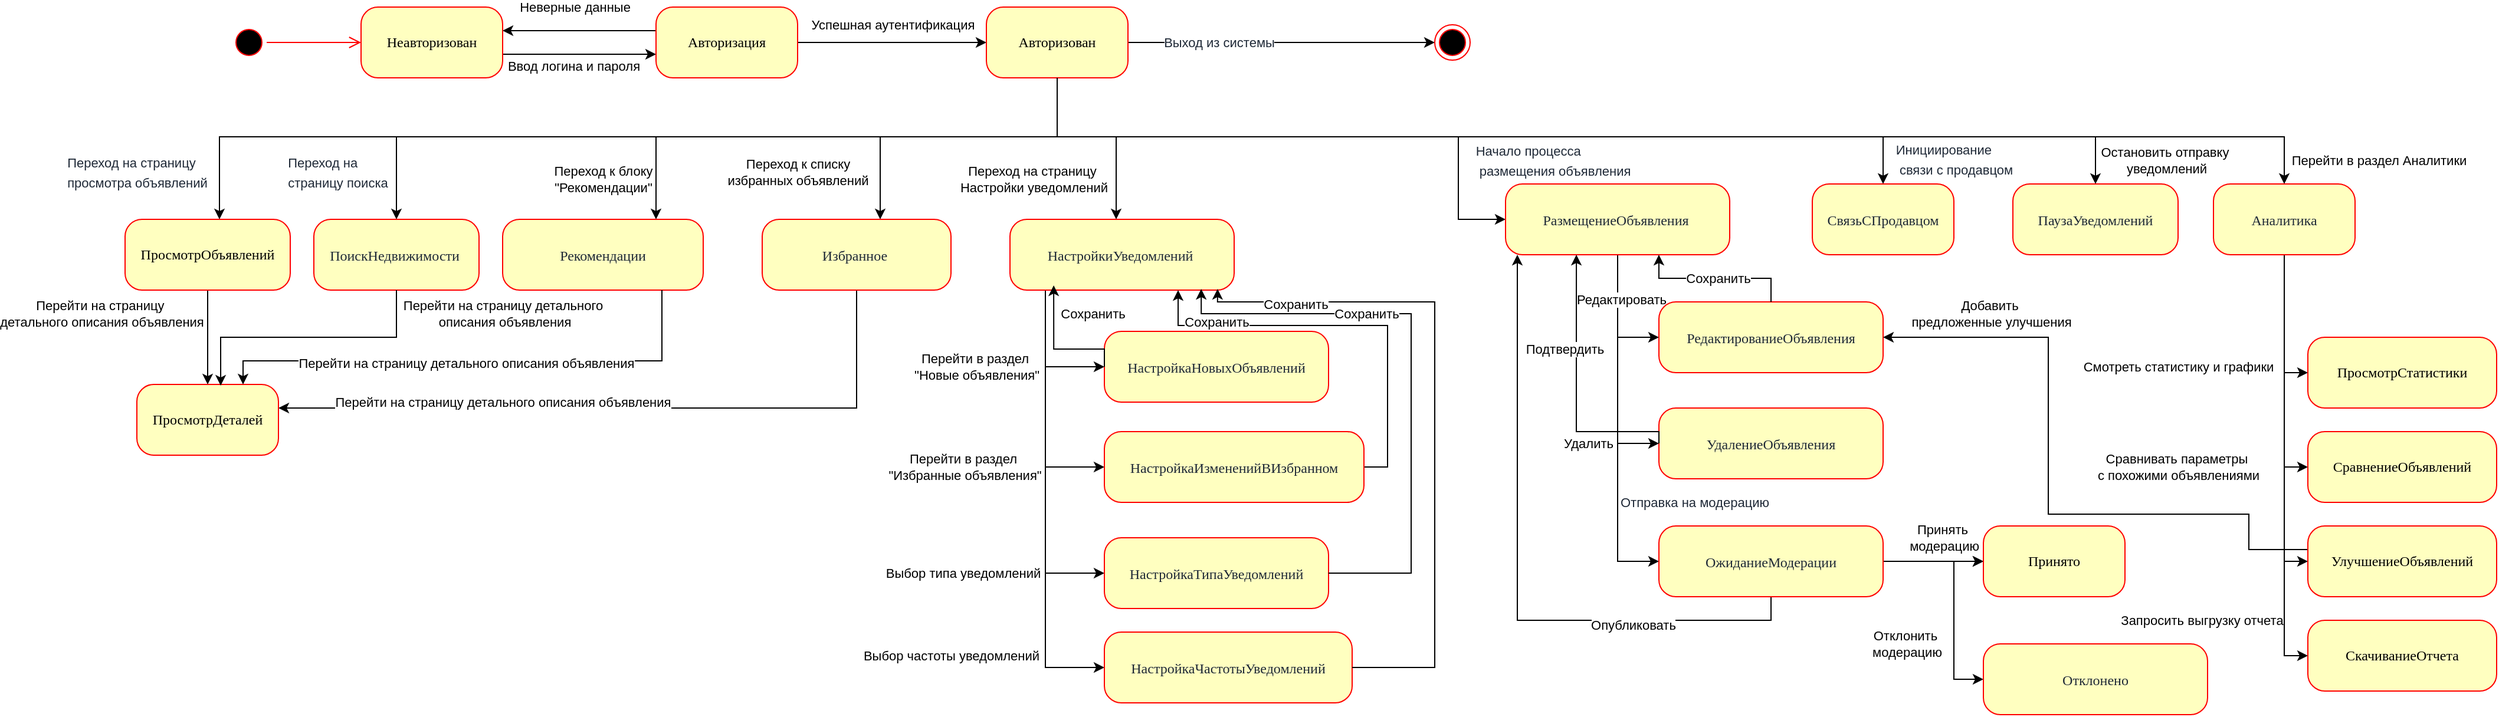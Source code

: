 <mxfile version="26.0.4">
  <diagram name="Page-1" id="58cdce13-f638-feb5-8d6f-7d28b1aa9fa0">
    <mxGraphModel dx="2774" dy="746" grid="1" gridSize="10" guides="1" tooltips="1" connect="1" arrows="1" fold="1" page="1" pageScale="1" pageWidth="1100" pageHeight="850" background="none" math="0" shadow="0">
      <root>
        <mxCell id="0" />
        <mxCell id="1" parent="0" />
        <mxCell id="382b91b5511bd0f7-1" value="" style="ellipse;html=1;shape=startState;fillColor=#000000;strokeColor=#ff0000;rounded=1;shadow=0;comic=0;labelBackgroundColor=none;fontFamily=Verdana;fontSize=12;fontColor=#000000;align=center;direction=south;" parent="1" vertex="1">
          <mxGeometry x="130" y="135" width="30" height="30" as="geometry" />
        </mxCell>
        <mxCell id="bhM9FhKEBRI8hsWFsNNW-2" value="" style="edgeStyle=orthogonalEdgeStyle;rounded=0;orthogonalLoop=1;jettySize=auto;html=1;" edge="1" parent="1" source="382b91b5511bd0f7-6" target="bhM9FhKEBRI8hsWFsNNW-1">
          <mxGeometry relative="1" as="geometry">
            <Array as="points">
              <mxPoint x="420" y="160" />
              <mxPoint x="420" y="160" />
            </Array>
          </mxGeometry>
        </mxCell>
        <mxCell id="bhM9FhKEBRI8hsWFsNNW-7" value="Ввод логина и пароля" style="edgeLabel;html=1;align=center;verticalAlign=middle;resizable=0;points=[];" vertex="1" connectable="0" parent="bhM9FhKEBRI8hsWFsNNW-2">
          <mxGeometry x="0.169" y="-3" relative="1" as="geometry">
            <mxPoint x="-16" y="7" as="offset" />
          </mxGeometry>
        </mxCell>
        <mxCell id="382b91b5511bd0f7-6" value="Неавторизован" style="rounded=1;whiteSpace=wrap;html=1;arcSize=24;fillColor=#ffffc0;strokeColor=#ff0000;shadow=0;comic=0;labelBackgroundColor=none;fontFamily=Verdana;fontSize=12;fontColor=#000000;align=center;" parent="1" vertex="1">
          <mxGeometry x="240" y="120" width="120" height="60" as="geometry" />
        </mxCell>
        <mxCell id="2a3bc250acf0617d-9" style="edgeStyle=orthogonalEdgeStyle;html=1;labelBackgroundColor=none;endArrow=open;endSize=8;strokeColor=#ff0000;fontFamily=Verdana;fontSize=12;align=left;" parent="1" source="382b91b5511bd0f7-1" target="382b91b5511bd0f7-6" edge="1">
          <mxGeometry relative="1" as="geometry">
            <Array as="points">
              <mxPoint x="220" y="150" />
              <mxPoint x="220" y="150" />
            </Array>
          </mxGeometry>
        </mxCell>
        <mxCell id="bhM9FhKEBRI8hsWFsNNW-4" value="" style="edgeStyle=orthogonalEdgeStyle;rounded=0;orthogonalLoop=1;jettySize=auto;html=1;" edge="1" parent="1" source="bhM9FhKEBRI8hsWFsNNW-1" target="bhM9FhKEBRI8hsWFsNNW-3">
          <mxGeometry relative="1" as="geometry" />
        </mxCell>
        <mxCell id="bhM9FhKEBRI8hsWFsNNW-8" value="Успешная аутентификация&amp;nbsp;" style="edgeLabel;html=1;align=center;verticalAlign=middle;resizable=0;points=[];" vertex="1" connectable="0" parent="bhM9FhKEBRI8hsWFsNNW-4">
          <mxGeometry x="-0.14" relative="1" as="geometry">
            <mxPoint x="13" y="-15" as="offset" />
          </mxGeometry>
        </mxCell>
        <mxCell id="bhM9FhKEBRI8hsWFsNNW-5" style="edgeStyle=orthogonalEdgeStyle;rounded=0;orthogonalLoop=1;jettySize=auto;html=1;" edge="1" parent="1" source="bhM9FhKEBRI8hsWFsNNW-1" target="382b91b5511bd0f7-6">
          <mxGeometry relative="1" as="geometry">
            <Array as="points">
              <mxPoint x="380" y="140" />
              <mxPoint x="380" y="140" />
            </Array>
          </mxGeometry>
        </mxCell>
        <mxCell id="bhM9FhKEBRI8hsWFsNNW-6" value="Неверные данные" style="edgeLabel;html=1;align=center;verticalAlign=middle;resizable=0;points=[];" vertex="1" connectable="0" parent="bhM9FhKEBRI8hsWFsNNW-5">
          <mxGeometry x="-0.1" y="-1" relative="1" as="geometry">
            <mxPoint x="-11" y="-19" as="offset" />
          </mxGeometry>
        </mxCell>
        <mxCell id="bhM9FhKEBRI8hsWFsNNW-1" value="Авторизация" style="rounded=1;whiteSpace=wrap;html=1;arcSize=24;fillColor=#ffffc0;strokeColor=#ff0000;shadow=0;comic=0;labelBackgroundColor=none;fontFamily=Verdana;fontSize=12;fontColor=#000000;align=center;" vertex="1" parent="1">
          <mxGeometry x="490" y="120" width="120" height="60" as="geometry" />
        </mxCell>
        <mxCell id="bhM9FhKEBRI8hsWFsNNW-10" value="" style="edgeStyle=orthogonalEdgeStyle;rounded=0;orthogonalLoop=1;jettySize=auto;html=1;" edge="1" parent="1" source="bhM9FhKEBRI8hsWFsNNW-3" target="bhM9FhKEBRI8hsWFsNNW-9">
          <mxGeometry relative="1" as="geometry">
            <Array as="points">
              <mxPoint x="830" y="230" />
              <mxPoint x="120" y="230" />
            </Array>
          </mxGeometry>
        </mxCell>
        <mxCell id="bhM9FhKEBRI8hsWFsNNW-20" value="&lt;pre style=&quot;box-sizing: border-box; border: none; margin-top: var(--spacing-sm); color: rgb(31, 41, 55); background: var(--code-background-fill); font-family: var(--font-mono); font-size: var(--text-sm); text-align: left; word-break: normal; overflow-wrap: normal; line-height: 1.5; tab-size: 2; hyphens: none; overflow: auto; position: relative; box-shadow: none; padding: var(--spacing-lg) var(--spacing-xl); text-shadow: none; border-radius: var(--radius-sm); margin-bottom: 0px !important;&quot;&gt;&lt;code style=&quot;box-sizing: border-box; border-width: 0px; border-style: solid; color: var(--body-text-color); background: none; font-family: var(--font-mono); font-size: var(--text-sm); word-spacing: normal; word-break: normal; overflow-wrap: normal; line-height: 1.5; tab-size: 2; hyphens: none; margin-bottom: 0px !important;&quot; class=&quot;language-mermaid&quot;&gt;Переход на страницу &lt;/code&gt;&lt;/pre&gt;&lt;pre style=&quot;box-sizing: border-box; border: none; margin-top: var(--spacing-sm); color: rgb(31, 41, 55); background: var(--code-background-fill); font-family: var(--font-mono); font-size: var(--text-sm); text-align: left; word-break: normal; overflow-wrap: normal; line-height: 1.5; tab-size: 2; hyphens: none; overflow: auto; position: relative; box-shadow: none; padding: var(--spacing-lg) var(--spacing-xl); text-shadow: none; border-radius: var(--radius-sm); margin-bottom: 0px !important;&quot;&gt;&lt;code style=&quot;box-sizing: border-box; border-width: 0px; border-style: solid; color: var(--body-text-color); background: none; font-family: var(--font-mono); font-size: var(--text-sm); word-spacing: normal; word-break: normal; overflow-wrap: normal; line-height: 1.5; tab-size: 2; hyphens: none; margin-bottom: 0px !important;&quot; class=&quot;language-mermaid&quot;&gt;просмотра объявлений&lt;/code&gt;&lt;/pre&gt;" style="edgeLabel;html=1;align=center;verticalAlign=middle;resizable=0;points=[];" vertex="1" connectable="0" parent="bhM9FhKEBRI8hsWFsNNW-10">
          <mxGeometry x="0.757" relative="1" as="geometry">
            <mxPoint x="-101" y="30" as="offset" />
          </mxGeometry>
        </mxCell>
        <mxCell id="bhM9FhKEBRI8hsWFsNNW-13" value="" style="edgeStyle=orthogonalEdgeStyle;rounded=0;orthogonalLoop=1;jettySize=auto;html=1;entryX=0.5;entryY=0;entryDx=0;entryDy=0;" edge="1" parent="1" target="bhM9FhKEBRI8hsWFsNNW-12">
          <mxGeometry relative="1" as="geometry">
            <mxPoint x="840" y="180" as="sourcePoint" />
            <mxPoint x="310" y="300" as="targetPoint" />
            <Array as="points">
              <mxPoint x="830" y="180" />
              <mxPoint x="830" y="230" />
              <mxPoint x="270" y="230" />
            </Array>
          </mxGeometry>
        </mxCell>
        <mxCell id="bhM9FhKEBRI8hsWFsNNW-71" value="&lt;pre style=&quot;box-sizing: border-box; border: none; margin-top: var(--spacing-sm); color: rgb(31, 41, 55); background: var(--code-background-fill); font-family: var(--font-mono); font-size: var(--text-sm); text-align: left; word-break: normal; overflow-wrap: normal; line-height: 1.5; tab-size: 2; hyphens: none; overflow: auto; position: relative; box-shadow: none; padding: var(--spacing-lg) var(--spacing-xl); text-shadow: none; border-radius: var(--radius-sm); margin-bottom: 0px !important;&quot;&gt;&lt;code style=&quot;box-sizing: border-box; border-width: 0px; border-style: solid; color: var(--body-text-color); background: none; font-family: var(--font-mono); font-size: var(--text-sm); word-spacing: normal; word-break: normal; overflow-wrap: normal; line-height: 1.5; tab-size: 2; hyphens: none; margin-bottom: 0px !important;&quot; class=&quot;language-mermaid&quot;&gt;Переход на &lt;/code&gt;&lt;/pre&gt;&lt;pre style=&quot;box-sizing: border-box; border: none; margin-top: var(--spacing-sm); color: rgb(31, 41, 55); background: var(--code-background-fill); font-family: var(--font-mono); font-size: var(--text-sm); text-align: left; word-break: normal; overflow-wrap: normal; line-height: 1.5; tab-size: 2; hyphens: none; overflow: auto; position: relative; box-shadow: none; padding: var(--spacing-lg) var(--spacing-xl); text-shadow: none; border-radius: var(--radius-sm); margin-bottom: 0px !important;&quot;&gt;&lt;code style=&quot;box-sizing: border-box; border-width: 0px; border-style: solid; color: var(--body-text-color); background: none; font-family: var(--font-mono); font-size: var(--text-sm); word-spacing: normal; word-break: normal; overflow-wrap: normal; line-height: 1.5; tab-size: 2; hyphens: none; margin-bottom: 0px !important;&quot; class=&quot;language-mermaid&quot;&gt;страницу поиска&lt;/code&gt;&lt;/pre&gt;" style="edgeLabel;html=1;align=center;verticalAlign=middle;resizable=0;points=[];" vertex="1" connectable="0" parent="bhM9FhKEBRI8hsWFsNNW-13">
          <mxGeometry x="0.893" y="5" relative="1" as="geometry">
            <mxPoint x="-55" y="-3" as="offset" />
          </mxGeometry>
        </mxCell>
        <mxCell id="bhM9FhKEBRI8hsWFsNNW-15" value="" style="edgeStyle=orthogonalEdgeStyle;rounded=0;orthogonalLoop=1;jettySize=auto;html=1;" edge="1" parent="1" source="bhM9FhKEBRI8hsWFsNNW-3" target="bhM9FhKEBRI8hsWFsNNW-14">
          <mxGeometry relative="1" as="geometry">
            <Array as="points">
              <mxPoint x="830" y="230" />
              <mxPoint x="490" y="230" />
            </Array>
          </mxGeometry>
        </mxCell>
        <mxCell id="bhM9FhKEBRI8hsWFsNNW-73" value="Переход к блоку&lt;br&gt;&quot;Рекомендации&quot;" style="edgeLabel;html=1;align=center;verticalAlign=middle;resizable=0;points=[];" vertex="1" connectable="0" parent="bhM9FhKEBRI8hsWFsNNW-15">
          <mxGeometry x="0.852" y="1" relative="1" as="geometry">
            <mxPoint x="-46" as="offset" />
          </mxGeometry>
        </mxCell>
        <mxCell id="bhM9FhKEBRI8hsWFsNNW-21" style="edgeStyle=orthogonalEdgeStyle;rounded=0;orthogonalLoop=1;jettySize=auto;html=1;" edge="1" parent="1" source="bhM9FhKEBRI8hsWFsNNW-3" target="bhM9FhKEBRI8hsWFsNNW-16">
          <mxGeometry relative="1" as="geometry">
            <Array as="points">
              <mxPoint x="830" y="230" />
              <mxPoint x="680" y="230" />
            </Array>
          </mxGeometry>
        </mxCell>
        <mxCell id="bhM9FhKEBRI8hsWFsNNW-74" value="Переход к списку&lt;br&gt;избранных объявлений" style="edgeLabel;html=1;align=center;verticalAlign=middle;resizable=0;points=[];" vertex="1" connectable="0" parent="bhM9FhKEBRI8hsWFsNNW-21">
          <mxGeometry x="0.644" relative="1" as="geometry">
            <mxPoint x="-70" y="8" as="offset" />
          </mxGeometry>
        </mxCell>
        <mxCell id="bhM9FhKEBRI8hsWFsNNW-24" value="" style="edgeStyle=orthogonalEdgeStyle;rounded=0;orthogonalLoop=1;jettySize=auto;html=1;" edge="1" parent="1" source="bhM9FhKEBRI8hsWFsNNW-3" target="bhM9FhKEBRI8hsWFsNNW-23">
          <mxGeometry relative="1" as="geometry">
            <Array as="points">
              <mxPoint x="830" y="230" />
              <mxPoint x="1170" y="230" />
              <mxPoint x="1170" y="300" />
            </Array>
          </mxGeometry>
        </mxCell>
        <mxCell id="bhM9FhKEBRI8hsWFsNNW-72" value="&lt;pre style=&quot;box-sizing: border-box; border: none; margin-top: var(--spacing-sm); color: rgb(31, 41, 55); background: var(--code-background-fill); font-family: var(--font-mono); font-size: var(--text-sm); text-align: left; word-break: normal; overflow-wrap: normal; line-height: 1.5; tab-size: 2; hyphens: none; overflow: auto; position: relative; box-shadow: none; padding: var(--spacing-lg) var(--spacing-xl); text-shadow: none; border-radius: var(--radius-sm); margin-bottom: 0px !important;&quot;&gt;&lt;code style=&quot;box-sizing: border-box; border-width: 0px; border-style: solid; color: var(--body-text-color); background: none; font-family: var(--font-mono); font-size: var(--text-sm); word-spacing: normal; word-break: normal; overflow-wrap: normal; line-height: 1.5; tab-size: 2; hyphens: none; margin-bottom: 0px !important;&quot; class=&quot;language-mermaid&quot;&gt;Начало процесса&lt;/code&gt;&lt;/pre&gt;&lt;pre style=&quot;box-sizing: border-box; border: none; margin-top: var(--spacing-sm); color: rgb(31, 41, 55); background: var(--code-background-fill); font-family: var(--font-mono); font-size: var(--text-sm); text-align: left; word-break: normal; overflow-wrap: normal; line-height: 1.5; tab-size: 2; hyphens: none; overflow: auto; position: relative; box-shadow: none; padding: var(--spacing-lg) var(--spacing-xl); text-shadow: none; border-radius: var(--radius-sm); margin-bottom: 0px !important;&quot;&gt;&lt;code style=&quot;box-sizing: border-box; border-width: 0px; border-style: solid; color: var(--body-text-color); background: none; font-family: var(--font-mono); font-size: var(--text-sm); word-spacing: normal; word-break: normal; overflow-wrap: normal; line-height: 1.5; tab-size: 2; hyphens: none; margin-bottom: 0px !important;&quot; class=&quot;language-mermaid&quot;&gt; размещения объявления&lt;/code&gt;&lt;/pre&gt;" style="edgeLabel;html=1;align=center;verticalAlign=middle;resizable=0;points=[];" vertex="1" connectable="0" parent="bhM9FhKEBRI8hsWFsNNW-24">
          <mxGeometry x="0.766" y="2" relative="1" as="geometry">
            <mxPoint x="78" y="-32" as="offset" />
          </mxGeometry>
        </mxCell>
        <mxCell id="bhM9FhKEBRI8hsWFsNNW-28" value="" style="edgeStyle=orthogonalEdgeStyle;rounded=0;orthogonalLoop=1;jettySize=auto;html=1;" edge="1" parent="1" source="bhM9FhKEBRI8hsWFsNNW-3" target="bhM9FhKEBRI8hsWFsNNW-27">
          <mxGeometry relative="1" as="geometry">
            <Array as="points">
              <mxPoint x="830" y="230" />
              <mxPoint x="1710" y="230" />
            </Array>
          </mxGeometry>
        </mxCell>
        <mxCell id="bhM9FhKEBRI8hsWFsNNW-107" value="Остановить отправку&amp;nbsp;&lt;div&gt;уведомлений&lt;/div&gt;" style="edgeLabel;html=1;align=center;verticalAlign=middle;resizable=0;points=[];" vertex="1" connectable="0" parent="bhM9FhKEBRI8hsWFsNNW-28">
          <mxGeometry x="0.942" relative="1" as="geometry">
            <mxPoint x="60" y="8" as="offset" />
          </mxGeometry>
        </mxCell>
        <mxCell id="bhM9FhKEBRI8hsWFsNNW-30" value="" style="edgeStyle=orthogonalEdgeStyle;rounded=0;orthogonalLoop=1;jettySize=auto;html=1;entryX=0.5;entryY=0;entryDx=0;entryDy=0;" edge="1" parent="1" source="bhM9FhKEBRI8hsWFsNNW-3" target="bhM9FhKEBRI8hsWFsNNW-29">
          <mxGeometry relative="1" as="geometry">
            <Array as="points">
              <mxPoint x="830" y="230" />
              <mxPoint x="1870" y="230" />
            </Array>
          </mxGeometry>
        </mxCell>
        <mxCell id="bhM9FhKEBRI8hsWFsNNW-108" value="Перейти в раздел Аналитики" style="edgeLabel;html=1;align=center;verticalAlign=middle;resizable=0;points=[];" vertex="1" connectable="0" parent="bhM9FhKEBRI8hsWFsNNW-30">
          <mxGeometry x="0.945" y="1" relative="1" as="geometry">
            <mxPoint x="79" y="11" as="offset" />
          </mxGeometry>
        </mxCell>
        <mxCell id="bhM9FhKEBRI8hsWFsNNW-94" style="edgeStyle=orthogonalEdgeStyle;rounded=0;orthogonalLoop=1;jettySize=auto;html=1;" edge="1" parent="1" source="bhM9FhKEBRI8hsWFsNNW-3" target="bhM9FhKEBRI8hsWFsNNW-46">
          <mxGeometry relative="1" as="geometry">
            <Array as="points">
              <mxPoint x="830" y="230" />
              <mxPoint x="1530" y="230" />
            </Array>
          </mxGeometry>
        </mxCell>
        <mxCell id="bhM9FhKEBRI8hsWFsNNW-95" value="&lt;pre style=&quot;box-sizing: border-box; border: none; margin-top: var(--spacing-sm); color: rgb(31, 41, 55); background: var(--code-background-fill); font-family: var(--font-mono); font-size: var(--text-sm); text-align: left; word-break: normal; overflow-wrap: normal; line-height: 1.5; tab-size: 2; hyphens: none; overflow: auto; position: relative; box-shadow: none; padding: var(--spacing-lg) var(--spacing-xl); text-shadow: none; border-radius: var(--radius-sm); margin-bottom: 0px !important;&quot;&gt;&lt;code style=&quot;box-sizing: border-box; border-width: 0px; border-style: solid; color: var(--body-text-color); background: none; font-family: var(--font-mono); font-size: var(--text-sm); word-spacing: normal; word-break: normal; overflow-wrap: normal; line-height: 1.5; tab-size: 2; hyphens: none; margin-bottom: 0px !important;&quot; class=&quot;language-mermaid&quot;&gt;Инициирование&lt;/code&gt;&lt;/pre&gt;&lt;pre style=&quot;box-sizing: border-box; border: none; margin-top: var(--spacing-sm); color: rgb(31, 41, 55); background: var(--code-background-fill); font-family: var(--font-mono); font-size: var(--text-sm); text-align: left; word-break: normal; overflow-wrap: normal; line-height: 1.5; tab-size: 2; hyphens: none; overflow: auto; position: relative; box-shadow: none; padding: var(--spacing-lg) var(--spacing-xl); text-shadow: none; border-radius: var(--radius-sm); margin-bottom: 0px !important;&quot;&gt;&lt;code style=&quot;box-sizing: border-box; border-width: 0px; border-style: solid; color: var(--body-text-color); background: none; font-family: var(--font-mono); font-size: var(--text-sm); word-spacing: normal; word-break: normal; overflow-wrap: normal; line-height: 1.5; tab-size: 2; hyphens: none; margin-bottom: 0px !important;&quot; class=&quot;language-mermaid&quot;&gt; связи с продавцом&lt;/code&gt;&lt;/pre&gt;" style="edgeLabel;html=1;align=center;verticalAlign=middle;resizable=0;points=[];" vertex="1" connectable="0" parent="bhM9FhKEBRI8hsWFsNNW-94">
          <mxGeometry x="0.947" y="-1" relative="1" as="geometry">
            <mxPoint x="61" as="offset" />
          </mxGeometry>
        </mxCell>
        <mxCell id="bhM9FhKEBRI8hsWFsNNW-120" style="edgeStyle=orthogonalEdgeStyle;rounded=0;orthogonalLoop=1;jettySize=auto;html=1;" edge="1" parent="1" source="bhM9FhKEBRI8hsWFsNNW-3" target="bhM9FhKEBRI8hsWFsNNW-119">
          <mxGeometry relative="1" as="geometry" />
        </mxCell>
        <mxCell id="bhM9FhKEBRI8hsWFsNNW-121" value="&lt;pre style=&quot;font-size: var(--text-sm); box-sizing: border-box; border: none; margin-top: var(--spacing-sm); color: rgb(31, 41, 55); background: var(--code-background-fill); font-family: var(--font-mono); text-align: left; word-break: normal; overflow-wrap: normal; line-height: 1.5; tab-size: 2; hyphens: none; overflow: auto; position: relative; box-shadow: none; padding: var(--spacing-lg) var(--spacing-xl); text-shadow: none; border-radius: var(--radius-sm); margin-bottom: 0px !important;&quot;&gt;&lt;code style=&quot;box-sizing: border-box; border-width: 0px; border-style: solid; color: var(--body-text-color); background: none; font-family: var(--font-mono); font-size: var(--text-sm); word-spacing: normal; word-break: normal; overflow-wrap: normal; line-height: 1.5; tab-size: 2; hyphens: none; margin-bottom: 0px !important;&quot; class=&quot;language-mermaid&quot;&gt;Выход из системы&lt;/code&gt;&lt;/pre&gt;" style="edgeLabel;html=1;align=center;verticalAlign=middle;resizable=0;points=[];" vertex="1" connectable="0" parent="bhM9FhKEBRI8hsWFsNNW-120">
          <mxGeometry x="-0.411" y="-2" relative="1" as="geometry">
            <mxPoint y="-2" as="offset" />
          </mxGeometry>
        </mxCell>
        <mxCell id="bhM9FhKEBRI8hsWFsNNW-3" value="Авторизован" style="rounded=1;whiteSpace=wrap;html=1;arcSize=24;fillColor=#ffffc0;strokeColor=#ff0000;shadow=0;comic=0;labelBackgroundColor=none;fontFamily=Verdana;fontSize=12;fontColor=#000000;align=center;" vertex="1" parent="1">
          <mxGeometry x="770" y="120" width="120" height="60" as="geometry" />
        </mxCell>
        <mxCell id="bhM9FhKEBRI8hsWFsNNW-33" value="" style="edgeStyle=orthogonalEdgeStyle;rounded=0;orthogonalLoop=1;jettySize=auto;html=1;" edge="1" parent="1" source="bhM9FhKEBRI8hsWFsNNW-9" target="bhM9FhKEBRI8hsWFsNNW-32">
          <mxGeometry relative="1" as="geometry" />
        </mxCell>
        <mxCell id="bhM9FhKEBRI8hsWFsNNW-93" value="Перейти на страницу&amp;nbsp;&lt;div&gt;детального описания объявления&lt;/div&gt;" style="edgeLabel;html=1;align=center;verticalAlign=middle;resizable=0;points=[];" vertex="1" connectable="0" parent="bhM9FhKEBRI8hsWFsNNW-33">
          <mxGeometry x="-0.15" y="2" relative="1" as="geometry">
            <mxPoint x="-92" y="-14" as="offset" />
          </mxGeometry>
        </mxCell>
        <mxCell id="bhM9FhKEBRI8hsWFsNNW-9" value="ПросмотрОбъявлений" style="rounded=1;whiteSpace=wrap;html=1;arcSize=24;fillColor=#ffffc0;strokeColor=#ff0000;shadow=0;comic=0;labelBackgroundColor=none;fontFamily=Verdana;fontSize=12;fontColor=#000000;align=center;" vertex="1" parent="1">
          <mxGeometry x="40" y="300" width="140" height="60" as="geometry" />
        </mxCell>
        <mxCell id="bhM9FhKEBRI8hsWFsNNW-12" value="&lt;pre style=&quot;box-sizing: border-box; border: none; margin-top: var(--spacing-sm); color: rgb(31, 41, 55); background: var(--code-background-fill); font-family: var(--font-mono); font-size: var(--text-sm); text-align: left; word-break: normal; overflow-wrap: normal; line-height: 1.5; tab-size: 2; hyphens: none; overflow: auto; position: relative; box-shadow: none; padding: var(--spacing-lg) var(--spacing-xl); text-shadow: none; border-radius: var(--radius-sm); margin-bottom: 0px !important;&quot;&gt;&lt;code style=&quot;box-sizing: border-box; border-width: 0px; border-style: solid; color: var(--body-text-color); background: none; font-family: var(--font-mono); font-size: var(--text-sm); word-spacing: normal; word-break: normal; overflow-wrap: normal; line-height: 1.5; tab-size: 2; hyphens: none; margin-bottom: 0px !important;&quot; class=&quot;language-mermaid&quot;&gt;ПоискНедвижимости &lt;/code&gt;&lt;/pre&gt;" style="rounded=1;whiteSpace=wrap;html=1;arcSize=24;fillColor=#ffffc0;strokeColor=#ff0000;shadow=0;comic=0;labelBackgroundColor=none;fontFamily=Verdana;fontSize=12;fontColor=#000000;align=center;" vertex="1" parent="1">
          <mxGeometry x="200" y="300" width="140" height="60" as="geometry" />
        </mxCell>
        <mxCell id="bhM9FhKEBRI8hsWFsNNW-14" value="&lt;pre style=&quot;box-sizing: border-box; border: none; margin-top: var(--spacing-sm); color: rgb(31, 41, 55); background: var(--code-background-fill); font-family: var(--font-mono); font-size: var(--text-sm); text-align: left; word-break: normal; overflow-wrap: normal; line-height: 1.5; tab-size: 2; hyphens: none; overflow: auto; position: relative; box-shadow: none; padding: var(--spacing-lg) var(--spacing-xl); text-shadow: none; border-radius: var(--radius-sm); margin-bottom: 0px !important;&quot;&gt;&lt;code style=&quot;box-sizing: border-box; border-width: 0px; border-style: solid; color: var(--body-text-color); background: none; font-family: var(--font-mono); font-size: var(--text-sm); word-spacing: normal; word-break: normal; overflow-wrap: normal; line-height: 1.5; tab-size: 2; hyphens: none; margin-bottom: 0px !important;&quot; class=&quot;language-mermaid&quot;&gt;Рекомендации&lt;/code&gt;&lt;/pre&gt;" style="rounded=1;whiteSpace=wrap;html=1;arcSize=24;fillColor=#ffffc0;strokeColor=#ff0000;shadow=0;comic=0;labelBackgroundColor=none;fontFamily=Verdana;fontSize=12;fontColor=#000000;align=center;" vertex="1" parent="1">
          <mxGeometry x="360" y="300" width="170" height="60" as="geometry" />
        </mxCell>
        <mxCell id="bhM9FhKEBRI8hsWFsNNW-36" style="edgeStyle=orthogonalEdgeStyle;rounded=0;orthogonalLoop=1;jettySize=auto;html=1;" edge="1" parent="1" source="bhM9FhKEBRI8hsWFsNNW-16" target="bhM9FhKEBRI8hsWFsNNW-32">
          <mxGeometry relative="1" as="geometry">
            <Array as="points">
              <mxPoint x="660" y="460" />
            </Array>
          </mxGeometry>
        </mxCell>
        <mxCell id="bhM9FhKEBRI8hsWFsNNW-90" value="Перейти на страницу детального описания объявления" style="edgeLabel;html=1;align=center;verticalAlign=middle;resizable=0;points=[];" vertex="1" connectable="0" parent="bhM9FhKEBRI8hsWFsNNW-36">
          <mxGeometry x="0.566" relative="1" as="geometry">
            <mxPoint x="62" y="-5" as="offset" />
          </mxGeometry>
        </mxCell>
        <mxCell id="bhM9FhKEBRI8hsWFsNNW-16" value="&lt;pre style=&quot;box-sizing: border-box; border: none; margin-top: var(--spacing-sm); color: rgb(31, 41, 55); background: var(--code-background-fill); font-family: var(--font-mono); font-size: var(--text-sm); text-align: left; word-break: normal; overflow-wrap: normal; line-height: 1.5; tab-size: 2; hyphens: none; overflow: auto; position: relative; box-shadow: none; padding: var(--spacing-lg) var(--spacing-xl); text-shadow: none; border-radius: var(--radius-sm); margin-bottom: 0px !important;&quot;&gt;&lt;pre style=&quot;font-size: var(--text-sm); background: var(--code-background-fill); box-sizing: border-box; border: none; margin-top: var(--spacing-sm); color: rgb(31, 41, 55); font-family: var(--font-mono); word-break: normal; overflow-wrap: normal; line-height: 1.5; tab-size: 2; hyphens: none; overflow: auto; position: relative; box-shadow: none; padding: var(--spacing-lg) var(--spacing-xl); text-shadow: none; border-radius: var(--radius-sm); margin-bottom: 0px !important;&quot;&gt;&lt;code style=&quot;box-sizing: border-box; border-width: 0px; border-style: solid; color: var(--body-text-color); background: none; font-family: var(--font-mono); font-size: var(--text-sm); word-spacing: normal; word-break: normal; overflow-wrap: normal; line-height: 1.5; tab-size: 2; hyphens: none; margin-bottom: 0px !important;&quot; class=&quot;language-mermaid&quot;&gt;Избранное &lt;/code&gt;&lt;/pre&gt;&lt;/pre&gt;" style="rounded=1;whiteSpace=wrap;html=1;arcSize=24;fillColor=#ffffc0;strokeColor=#ff0000;shadow=0;comic=0;labelBackgroundColor=none;fontFamily=Verdana;fontSize=12;fontColor=#000000;align=center;" vertex="1" parent="1">
          <mxGeometry x="580" y="300" width="160" height="60" as="geometry" />
        </mxCell>
        <mxCell id="bhM9FhKEBRI8hsWFsNNW-18" value="" style="edgeStyle=orthogonalEdgeStyle;rounded=0;orthogonalLoop=1;jettySize=auto;html=1;" edge="1" parent="1" source="bhM9FhKEBRI8hsWFsNNW-3" target="bhM9FhKEBRI8hsWFsNNW-19">
          <mxGeometry relative="1" as="geometry">
            <mxPoint x="830" y="180" as="sourcePoint" />
            <mxPoint x="660" y="300" as="targetPoint" />
            <Array as="points">
              <mxPoint x="830" y="230" />
              <mxPoint x="880" y="230" />
            </Array>
          </mxGeometry>
        </mxCell>
        <mxCell id="bhM9FhKEBRI8hsWFsNNW-75" value="Переход на страницу&amp;nbsp;&lt;br&gt;Настройки уведомлений" style="edgeLabel;html=1;align=center;verticalAlign=middle;resizable=0;points=[];" vertex="1" connectable="0" parent="bhM9FhKEBRI8hsWFsNNW-18">
          <mxGeometry x="0.6" y="3" relative="1" as="geometry">
            <mxPoint x="-73" as="offset" />
          </mxGeometry>
        </mxCell>
        <mxCell id="bhM9FhKEBRI8hsWFsNNW-38" value="" style="edgeStyle=orthogonalEdgeStyle;rounded=0;orthogonalLoop=1;jettySize=auto;html=1;" edge="1" parent="1" source="bhM9FhKEBRI8hsWFsNNW-19" target="bhM9FhKEBRI8hsWFsNNW-37">
          <mxGeometry relative="1" as="geometry">
            <Array as="points">
              <mxPoint x="820" y="410" />
              <mxPoint x="820" y="410" />
            </Array>
          </mxGeometry>
        </mxCell>
        <mxCell id="bhM9FhKEBRI8hsWFsNNW-76" value="Перейти в раздел&lt;br&gt;&amp;nbsp;&quot;Новые объявления&quot;" style="edgeLabel;html=1;align=center;verticalAlign=middle;resizable=0;points=[];" vertex="1" connectable="0" parent="bhM9FhKEBRI8hsWFsNNW-38">
          <mxGeometry x="0.496" y="-2" relative="1" as="geometry">
            <mxPoint x="-81" y="-2" as="offset" />
          </mxGeometry>
        </mxCell>
        <mxCell id="bhM9FhKEBRI8hsWFsNNW-43" style="edgeStyle=orthogonalEdgeStyle;rounded=0;orthogonalLoop=1;jettySize=auto;html=1;entryX=0;entryY=0.5;entryDx=0;entryDy=0;" edge="1" parent="1" source="bhM9FhKEBRI8hsWFsNNW-19" target="bhM9FhKEBRI8hsWFsNNW-40">
          <mxGeometry relative="1" as="geometry">
            <Array as="points">
              <mxPoint x="820" y="510" />
            </Array>
          </mxGeometry>
        </mxCell>
        <mxCell id="bhM9FhKEBRI8hsWFsNNW-77" value="Перейти в раздел&lt;br&gt;&amp;nbsp;&quot;Избранные объявления&quot;" style="edgeLabel;html=1;align=center;verticalAlign=middle;resizable=0;points=[];" vertex="1" connectable="0" parent="bhM9FhKEBRI8hsWFsNNW-43">
          <mxGeometry x="0.71" y="2" relative="1" as="geometry">
            <mxPoint x="-91" y="2" as="offset" />
          </mxGeometry>
        </mxCell>
        <mxCell id="bhM9FhKEBRI8hsWFsNNW-44" style="edgeStyle=orthogonalEdgeStyle;rounded=0;orthogonalLoop=1;jettySize=auto;html=1;entryX=0;entryY=0.5;entryDx=0;entryDy=0;" edge="1" parent="1" source="bhM9FhKEBRI8hsWFsNNW-19" target="bhM9FhKEBRI8hsWFsNNW-41">
          <mxGeometry relative="1" as="geometry">
            <Array as="points">
              <mxPoint x="820" y="600" />
            </Array>
          </mxGeometry>
        </mxCell>
        <mxCell id="bhM9FhKEBRI8hsWFsNNW-78" value="Выбор типа уведомлений" style="edgeLabel;html=1;align=center;verticalAlign=middle;resizable=0;points=[];" vertex="1" connectable="0" parent="bhM9FhKEBRI8hsWFsNNW-44">
          <mxGeometry x="0.869" y="-1" relative="1" as="geometry">
            <mxPoint x="-101" y="-1" as="offset" />
          </mxGeometry>
        </mxCell>
        <mxCell id="bhM9FhKEBRI8hsWFsNNW-45" style="edgeStyle=orthogonalEdgeStyle;rounded=0;orthogonalLoop=1;jettySize=auto;html=1;entryX=0;entryY=0.5;entryDx=0;entryDy=0;" edge="1" parent="1" source="bhM9FhKEBRI8hsWFsNNW-19" target="bhM9FhKEBRI8hsWFsNNW-42">
          <mxGeometry relative="1" as="geometry">
            <Array as="points">
              <mxPoint x="820" y="680" />
            </Array>
          </mxGeometry>
        </mxCell>
        <mxCell id="bhM9FhKEBRI8hsWFsNNW-79" value="Выбор частоты уведомлений" style="edgeLabel;html=1;align=center;verticalAlign=middle;resizable=0;points=[];" vertex="1" connectable="0" parent="bhM9FhKEBRI8hsWFsNNW-45">
          <mxGeometry x="0.843" y="-5" relative="1" as="geometry">
            <mxPoint x="-101" y="-15" as="offset" />
          </mxGeometry>
        </mxCell>
        <mxCell id="bhM9FhKEBRI8hsWFsNNW-19" value="&lt;pre style=&quot;box-sizing: border-box; border: none; margin-top: var(--spacing-sm); color: rgb(31, 41, 55); background: var(--code-background-fill); font-family: var(--font-mono); font-size: var(--text-sm); text-align: left; word-break: normal; overflow-wrap: normal; line-height: 1.5; tab-size: 2; hyphens: none; overflow: auto; position: relative; box-shadow: none; padding: var(--spacing-lg) var(--spacing-xl); text-shadow: none; border-radius: var(--radius-sm); margin-bottom: 0px !important;&quot;&gt;&lt;code style=&quot;box-sizing: border-box; border-width: 0px; border-style: solid; color: var(--body-text-color); background: none; font-family: var(--font-mono); font-size: var(--text-sm); word-spacing: normal; word-break: normal; overflow-wrap: normal; line-height: 1.5; tab-size: 2; hyphens: none; margin-bottom: 0px !important;&quot; class=&quot;language-mermaid&quot;&gt;НастройкиУведомлений &lt;/code&gt;&lt;/pre&gt;" style="rounded=1;whiteSpace=wrap;html=1;arcSize=24;fillColor=#ffffc0;strokeColor=#ff0000;shadow=0;comic=0;labelBackgroundColor=none;fontFamily=Verdana;fontSize=12;fontColor=#000000;align=center;" vertex="1" parent="1">
          <mxGeometry x="790" y="300" width="190" height="60" as="geometry" />
        </mxCell>
        <mxCell id="bhM9FhKEBRI8hsWFsNNW-52" value="" style="edgeStyle=orthogonalEdgeStyle;rounded=0;orthogonalLoop=1;jettySize=auto;html=1;" edge="1" parent="1" source="bhM9FhKEBRI8hsWFsNNW-23" target="bhM9FhKEBRI8hsWFsNNW-48">
          <mxGeometry relative="1" as="geometry">
            <Array as="points">
              <mxPoint x="1305" y="400" />
            </Array>
          </mxGeometry>
        </mxCell>
        <mxCell id="bhM9FhKEBRI8hsWFsNNW-55" style="edgeStyle=orthogonalEdgeStyle;rounded=0;orthogonalLoop=1;jettySize=auto;html=1;entryX=0;entryY=0.5;entryDx=0;entryDy=0;" edge="1" parent="1" source="bhM9FhKEBRI8hsWFsNNW-23" target="bhM9FhKEBRI8hsWFsNNW-53">
          <mxGeometry relative="1" as="geometry" />
        </mxCell>
        <mxCell id="bhM9FhKEBRI8hsWFsNNW-56" style="edgeStyle=orthogonalEdgeStyle;rounded=0;orthogonalLoop=1;jettySize=auto;html=1;entryX=0;entryY=0.5;entryDx=0;entryDy=0;" edge="1" parent="1" source="bhM9FhKEBRI8hsWFsNNW-23" target="bhM9FhKEBRI8hsWFsNNW-54">
          <mxGeometry relative="1" as="geometry" />
        </mxCell>
        <mxCell id="bhM9FhKEBRI8hsWFsNNW-101" value="&lt;pre style=&quot;box-sizing: border-box; border: none; margin-top: var(--spacing-sm); color: rgb(31, 41, 55); background: var(--code-background-fill); font-family: var(--font-mono); font-size: var(--text-sm); text-align: left; word-break: normal; overflow-wrap: normal; line-height: 1.5; tab-size: 2; hyphens: none; overflow: auto; position: relative; box-shadow: none; padding: var(--spacing-lg) var(--spacing-xl); text-shadow: none; border-radius: var(--radius-sm); margin-bottom: 0px !important;&quot;&gt;&lt;code style=&quot;box-sizing: border-box; border-width: 0px; border-style: solid; color: var(--body-text-color); background: none; font-family: var(--font-mono); font-size: var(--text-sm); word-spacing: normal; word-break: normal; overflow-wrap: normal; line-height: 1.5; tab-size: 2; hyphens: none; margin-bottom: 0px !important;&quot; class=&quot;language-mermaid&quot;&gt;Отправка на модерацию&lt;/code&gt;&lt;/pre&gt;" style="edgeLabel;html=1;align=center;verticalAlign=middle;resizable=0;points=[];" vertex="1" connectable="0" parent="bhM9FhKEBRI8hsWFsNNW-56">
          <mxGeometry x="0.444" y="-4" relative="1" as="geometry">
            <mxPoint x="69" y="-3" as="offset" />
          </mxGeometry>
        </mxCell>
        <mxCell id="bhM9FhKEBRI8hsWFsNNW-105" value="Удалить" style="edgeLabel;html=1;align=center;verticalAlign=middle;resizable=0;points=[];" vertex="1" connectable="0" parent="bhM9FhKEBRI8hsWFsNNW-56">
          <mxGeometry x="-0.288" y="2" relative="1" as="geometry">
            <mxPoint x="-27" y="55" as="offset" />
          </mxGeometry>
        </mxCell>
        <mxCell id="bhM9FhKEBRI8hsWFsNNW-106" value="Редактировать" style="edgeLabel;html=1;align=center;verticalAlign=middle;resizable=0;points=[];" vertex="1" connectable="0" parent="bhM9FhKEBRI8hsWFsNNW-56">
          <mxGeometry x="-0.742" y="3" relative="1" as="geometry">
            <mxPoint as="offset" />
          </mxGeometry>
        </mxCell>
        <mxCell id="bhM9FhKEBRI8hsWFsNNW-23" value="&lt;pre style=&quot;box-sizing: border-box; border: none; margin-top: var(--spacing-sm); color: rgb(31, 41, 55); background: var(--code-background-fill); font-family: var(--font-mono); font-size: var(--text-sm); text-align: left; word-break: normal; overflow-wrap: normal; line-height: 1.5; tab-size: 2; hyphens: none; overflow: auto; position: relative; box-shadow: none; padding: var(--spacing-lg) var(--spacing-xl); text-shadow: none; border-radius: var(--radius-sm); margin-bottom: 0px !important;&quot;&gt;&lt;code style=&quot;box-sizing: border-box; border-width: 0px; border-style: solid; color: var(--body-text-color); background: none; font-family: var(--font-mono); font-size: var(--text-sm); word-spacing: normal; word-break: normal; overflow-wrap: normal; line-height: 1.5; tab-size: 2; hyphens: none; margin-bottom: 0px !important;&quot; class=&quot;language-mermaid&quot;&gt;РазмещениеОбъявления &lt;/code&gt;&lt;/pre&gt;" style="whiteSpace=wrap;html=1;fontFamily=Verdana;fillColor=#ffffc0;strokeColor=#ff0000;fontColor=#000000;rounded=1;arcSize=24;shadow=0;comic=0;labelBackgroundColor=none;" vertex="1" parent="1">
          <mxGeometry x="1210" y="270" width="190" height="60" as="geometry" />
        </mxCell>
        <mxCell id="bhM9FhKEBRI8hsWFsNNW-27" value="&lt;pre style=&quot;box-sizing: border-box; border: none; margin-top: var(--spacing-sm); color: rgb(31, 41, 55); background: var(--code-background-fill); font-family: var(--font-mono); font-size: var(--text-sm); text-align: left; word-break: normal; overflow-wrap: normal; line-height: 1.5; tab-size: 2; hyphens: none; overflow: auto; position: relative; box-shadow: none; padding: var(--spacing-lg) var(--spacing-xl); text-shadow: none; border-radius: var(--radius-sm); margin-bottom: 0px !important;&quot;&gt;ПаузаУведомлений&lt;/pre&gt;" style="whiteSpace=wrap;html=1;fontFamily=Verdana;fillColor=#ffffc0;strokeColor=#ff0000;fontColor=#000000;rounded=1;arcSize=24;shadow=0;comic=0;labelBackgroundColor=none;" vertex="1" parent="1">
          <mxGeometry x="1640" y="270" width="140" height="60" as="geometry" />
        </mxCell>
        <mxCell id="bhM9FhKEBRI8hsWFsNNW-58" value="" style="edgeStyle=orthogonalEdgeStyle;rounded=0;orthogonalLoop=1;jettySize=auto;html=1;" edge="1" parent="1" source="bhM9FhKEBRI8hsWFsNNW-29" target="bhM9FhKEBRI8hsWFsNNW-57">
          <mxGeometry relative="1" as="geometry">
            <Array as="points">
              <mxPoint x="1870" y="380" />
              <mxPoint x="1870" y="380" />
            </Array>
          </mxGeometry>
        </mxCell>
        <mxCell id="bhM9FhKEBRI8hsWFsNNW-109" value="Смотреть статистику и графики" style="edgeLabel;html=1;align=center;verticalAlign=middle;resizable=0;points=[];" vertex="1" connectable="0" parent="bhM9FhKEBRI8hsWFsNNW-58">
          <mxGeometry x="0.8" y="3" relative="1" as="geometry">
            <mxPoint x="-98" y="-2" as="offset" />
          </mxGeometry>
        </mxCell>
        <mxCell id="bhM9FhKEBRI8hsWFsNNW-62" style="edgeStyle=orthogonalEdgeStyle;rounded=0;orthogonalLoop=1;jettySize=auto;html=1;entryX=0;entryY=0.5;entryDx=0;entryDy=0;" edge="1" parent="1" source="bhM9FhKEBRI8hsWFsNNW-29" target="bhM9FhKEBRI8hsWFsNNW-59">
          <mxGeometry relative="1" as="geometry" />
        </mxCell>
        <mxCell id="bhM9FhKEBRI8hsWFsNNW-110" value="Сравнивать параметры&amp;nbsp;&lt;div&gt;с похожими объявлениями&lt;/div&gt;" style="edgeLabel;html=1;align=center;verticalAlign=middle;resizable=0;points=[];" vertex="1" connectable="0" parent="bhM9FhKEBRI8hsWFsNNW-62">
          <mxGeometry x="0.85" y="-1" relative="1" as="geometry">
            <mxPoint x="-95" y="-1" as="offset" />
          </mxGeometry>
        </mxCell>
        <mxCell id="bhM9FhKEBRI8hsWFsNNW-63" style="edgeStyle=orthogonalEdgeStyle;rounded=0;orthogonalLoop=1;jettySize=auto;html=1;entryX=0;entryY=0.5;entryDx=0;entryDy=0;" edge="1" parent="1" source="bhM9FhKEBRI8hsWFsNNW-29" target="bhM9FhKEBRI8hsWFsNNW-60">
          <mxGeometry relative="1" as="geometry" />
        </mxCell>
        <mxCell id="bhM9FhKEBRI8hsWFsNNW-112" value="Добавить&lt;div&gt;&amp;nbsp;предложенные улучшения&lt;/div&gt;" style="edgeLabel;html=1;align=center;verticalAlign=middle;resizable=0;points=[];" vertex="1" connectable="0" parent="bhM9FhKEBRI8hsWFsNNW-63">
          <mxGeometry x="0.914" y="-2" relative="1" as="geometry">
            <mxPoint x="-258" y="-212" as="offset" />
          </mxGeometry>
        </mxCell>
        <mxCell id="bhM9FhKEBRI8hsWFsNNW-64" style="edgeStyle=orthogonalEdgeStyle;rounded=0;orthogonalLoop=1;jettySize=auto;html=1;exitX=0.5;exitY=1;exitDx=0;exitDy=0;entryX=0;entryY=0.5;entryDx=0;entryDy=0;" edge="1" parent="1" source="bhM9FhKEBRI8hsWFsNNW-29" target="bhM9FhKEBRI8hsWFsNNW-61">
          <mxGeometry relative="1" as="geometry" />
        </mxCell>
        <mxCell id="bhM9FhKEBRI8hsWFsNNW-114" value="Запросить выгрузку отчета" style="edgeLabel;html=1;align=center;verticalAlign=middle;resizable=0;points=[];" vertex="1" connectable="0" parent="bhM9FhKEBRI8hsWFsNNW-64">
          <mxGeometry x="0.767" y="1" relative="1" as="geometry">
            <mxPoint x="-71" y="-8" as="offset" />
          </mxGeometry>
        </mxCell>
        <mxCell id="bhM9FhKEBRI8hsWFsNNW-29" value="&lt;pre style=&quot;box-sizing: border-box; border: none; margin-top: var(--spacing-sm); color: rgb(31, 41, 55); background: var(--code-background-fill); font-family: var(--font-mono); font-size: var(--text-sm); text-align: left; word-break: normal; overflow-wrap: normal; line-height: 1.5; tab-size: 2; hyphens: none; overflow: auto; position: relative; box-shadow: none; padding: var(--spacing-lg) var(--spacing-xl); text-shadow: none; border-radius: var(--radius-sm); margin-bottom: 0px !important;&quot;&gt;&lt;code style=&quot;box-sizing: border-box; border-width: 0px; border-style: solid; color: var(--body-text-color); background: none; font-family: var(--font-mono); font-size: var(--text-sm); word-spacing: normal; word-break: normal; overflow-wrap: normal; line-height: 1.5; tab-size: 2; hyphens: none; margin-bottom: 0px !important;&quot; class=&quot;language-mermaid&quot;&gt;Аналитика&lt;/code&gt;&lt;/pre&gt;" style="whiteSpace=wrap;html=1;fontFamily=Verdana;fillColor=#ffffc0;strokeColor=#ff0000;fontColor=#000000;rounded=1;arcSize=24;shadow=0;comic=0;labelBackgroundColor=none;" vertex="1" parent="1">
          <mxGeometry x="1810" y="270" width="120" height="60" as="geometry" />
        </mxCell>
        <mxCell id="bhM9FhKEBRI8hsWFsNNW-32" value="ПросмотрДеталей" style="whiteSpace=wrap;html=1;fontFamily=Verdana;fillColor=#ffffc0;strokeColor=#ff0000;fontColor=#000000;rounded=1;arcSize=24;shadow=0;comic=0;labelBackgroundColor=none;" vertex="1" parent="1">
          <mxGeometry x="50" y="440" width="120" height="60" as="geometry" />
        </mxCell>
        <mxCell id="bhM9FhKEBRI8hsWFsNNW-34" style="edgeStyle=orthogonalEdgeStyle;rounded=0;orthogonalLoop=1;jettySize=auto;html=1;entryX=0.592;entryY=0.017;entryDx=0;entryDy=0;entryPerimeter=0;" edge="1" parent="1" source="bhM9FhKEBRI8hsWFsNNW-12" target="bhM9FhKEBRI8hsWFsNNW-32">
          <mxGeometry relative="1" as="geometry">
            <Array as="points">
              <mxPoint x="270" y="400" />
              <mxPoint x="121" y="400" />
            </Array>
          </mxGeometry>
        </mxCell>
        <mxCell id="bhM9FhKEBRI8hsWFsNNW-92" value="Перейти на страницу детального&lt;div&gt;&amp;nbsp;описания объявления&lt;/div&gt;" style="edgeLabel;html=1;align=center;verticalAlign=middle;resizable=0;points=[];" vertex="1" connectable="0" parent="bhM9FhKEBRI8hsWFsNNW-34">
          <mxGeometry x="0.174" relative="1" as="geometry">
            <mxPoint x="185" y="-20" as="offset" />
          </mxGeometry>
        </mxCell>
        <mxCell id="bhM9FhKEBRI8hsWFsNNW-35" style="edgeStyle=orthogonalEdgeStyle;rounded=0;orthogonalLoop=1;jettySize=auto;html=1;entryX=0.75;entryY=0;entryDx=0;entryDy=0;entryPerimeter=0;" edge="1" parent="1" source="bhM9FhKEBRI8hsWFsNNW-14" target="bhM9FhKEBRI8hsWFsNNW-32">
          <mxGeometry relative="1" as="geometry">
            <Array as="points">
              <mxPoint x="495" y="420" />
              <mxPoint x="140" y="420" />
            </Array>
          </mxGeometry>
        </mxCell>
        <mxCell id="bhM9FhKEBRI8hsWFsNNW-91" value="Перейти на страницу детального описания объявления" style="edgeLabel;html=1;align=center;verticalAlign=middle;resizable=0;points=[];" vertex="1" connectable="0" parent="bhM9FhKEBRI8hsWFsNNW-35">
          <mxGeometry x="0.039" y="2" relative="1" as="geometry">
            <mxPoint as="offset" />
          </mxGeometry>
        </mxCell>
        <mxCell id="bhM9FhKEBRI8hsWFsNNW-37" value="&lt;pre style=&quot;box-sizing: border-box; border: none; margin-top: var(--spacing-sm); color: rgb(31, 41, 55); background: var(--code-background-fill); font-family: var(--font-mono); font-size: var(--text-sm); text-align: left; word-break: normal; overflow-wrap: normal; line-height: 1.5; tab-size: 2; hyphens: none; overflow: auto; position: relative; box-shadow: none; padding: var(--spacing-lg) var(--spacing-xl); text-shadow: none; border-radius: var(--radius-sm); margin-bottom: 0px !important;&quot;&gt;&lt;code style=&quot;box-sizing: border-box; border-width: 0px; border-style: solid; color: var(--body-text-color); background: none; font-family: var(--font-mono); font-size: var(--text-sm); word-spacing: normal; word-break: normal; overflow-wrap: normal; line-height: 1.5; tab-size: 2; hyphens: none; margin-bottom: 0px !important;&quot; class=&quot;language-mermaid&quot;&gt;НастройкаНовыхОбъявлений&lt;/code&gt;&lt;/pre&gt;" style="rounded=1;whiteSpace=wrap;html=1;arcSize=24;fillColor=#ffffc0;strokeColor=#ff0000;shadow=0;comic=0;labelBackgroundColor=none;fontFamily=Verdana;fontSize=12;fontColor=#000000;align=center;" vertex="1" parent="1">
          <mxGeometry x="870" y="395" width="190" height="60" as="geometry" />
        </mxCell>
        <mxCell id="bhM9FhKEBRI8hsWFsNNW-82" style="edgeStyle=orthogonalEdgeStyle;rounded=0;orthogonalLoop=1;jettySize=auto;html=1;entryX=0.75;entryY=1;entryDx=0;entryDy=0;" edge="1" parent="1" source="bhM9FhKEBRI8hsWFsNNW-40" target="bhM9FhKEBRI8hsWFsNNW-19">
          <mxGeometry relative="1" as="geometry">
            <Array as="points">
              <mxPoint x="1110" y="510" />
              <mxPoint x="1110" y="390" />
              <mxPoint x="933" y="390" />
            </Array>
          </mxGeometry>
        </mxCell>
        <mxCell id="bhM9FhKEBRI8hsWFsNNW-89" value="Сохранить" style="edgeLabel;html=1;align=center;verticalAlign=middle;resizable=0;points=[];" vertex="1" connectable="0" parent="bhM9FhKEBRI8hsWFsNNW-82">
          <mxGeometry x="0.675" y="-3" relative="1" as="geometry">
            <mxPoint x="6" as="offset" />
          </mxGeometry>
        </mxCell>
        <mxCell id="bhM9FhKEBRI8hsWFsNNW-40" value="&lt;pre style=&quot;box-sizing: border-box; border: none; margin-top: var(--spacing-sm); color: rgb(31, 41, 55); background: var(--code-background-fill); font-family: var(--font-mono); font-size: var(--text-sm); text-align: left; word-break: normal; overflow-wrap: normal; line-height: 1.5; tab-size: 2; hyphens: none; overflow: auto; position: relative; box-shadow: none; padding: var(--spacing-lg) var(--spacing-xl); text-shadow: none; border-radius: var(--radius-sm); margin-bottom: 0px !important;&quot;&gt;&lt;code style=&quot;box-sizing: border-box; border-width: 0px; border-style: solid; color: var(--body-text-color); background: none; font-family: var(--font-mono); font-size: var(--text-sm); word-spacing: normal; word-break: normal; overflow-wrap: normal; line-height: 1.5; tab-size: 2; hyphens: none; margin-bottom: 0px !important;&quot; class=&quot;language-mermaid&quot;&gt;НастройкаИзмененийВИзбранном&lt;/code&gt;&lt;/pre&gt;" style="rounded=1;whiteSpace=wrap;html=1;arcSize=24;fillColor=#ffffc0;strokeColor=#ff0000;shadow=0;comic=0;labelBackgroundColor=none;fontFamily=Verdana;fontSize=12;fontColor=#000000;align=center;" vertex="1" parent="1">
          <mxGeometry x="870" y="480" width="220" height="60" as="geometry" />
        </mxCell>
        <mxCell id="bhM9FhKEBRI8hsWFsNNW-41" value="&lt;pre style=&quot;box-sizing: border-box; border: none; margin-top: var(--spacing-sm); color: rgb(31, 41, 55); background: var(--code-background-fill); font-family: var(--font-mono); font-size: var(--text-sm); text-align: left; word-break: normal; overflow-wrap: normal; line-height: 1.5; tab-size: 2; hyphens: none; overflow: auto; position: relative; box-shadow: none; padding: var(--spacing-lg) var(--spacing-xl); text-shadow: none; border-radius: var(--radius-sm); margin-bottom: 0px !important;&quot;&gt;&lt;code style=&quot;box-sizing: border-box; border-width: 0px; border-style: solid; color: var(--body-text-color); background: none; font-family: var(--font-mono); font-size: var(--text-sm); word-spacing: normal; word-break: normal; overflow-wrap: normal; line-height: 1.5; tab-size: 2; hyphens: none; margin-bottom: 0px !important;&quot; class=&quot;language-mermaid&quot;&gt;НастройкаТипаУведомлений&lt;/code&gt;&lt;/pre&gt;" style="rounded=1;whiteSpace=wrap;html=1;arcSize=24;fillColor=#ffffc0;strokeColor=#ff0000;shadow=0;comic=0;labelBackgroundColor=none;fontFamily=Verdana;fontSize=12;fontColor=#000000;align=center;" vertex="1" parent="1">
          <mxGeometry x="870" y="570" width="190" height="60" as="geometry" />
        </mxCell>
        <mxCell id="bhM9FhKEBRI8hsWFsNNW-42" value="&lt;pre style=&quot;box-sizing: border-box; border: none; margin-top: var(--spacing-sm); color: rgb(31, 41, 55); background: var(--code-background-fill); font-family: var(--font-mono); font-size: var(--text-sm); text-align: left; word-break: normal; overflow-wrap: normal; line-height: 1.5; tab-size: 2; hyphens: none; overflow: auto; position: relative; box-shadow: none; padding: var(--spacing-lg) var(--spacing-xl); text-shadow: none; border-radius: var(--radius-sm); margin-bottom: 0px !important;&quot;&gt;&lt;code style=&quot;box-sizing: border-box; border-width: 0px; border-style: solid; color: var(--body-text-color); background: none; font-family: var(--font-mono); font-size: var(--text-sm); word-spacing: normal; word-break: normal; overflow-wrap: normal; line-height: 1.5; tab-size: 2; hyphens: none; margin-bottom: 0px !important;&quot; class=&quot;language-mermaid&quot;&gt;НастройкаЧастотыУведомлений&lt;/code&gt;&lt;/pre&gt;" style="rounded=1;whiteSpace=wrap;html=1;arcSize=24;fillColor=#ffffc0;strokeColor=#ff0000;shadow=0;comic=0;labelBackgroundColor=none;fontFamily=Verdana;fontSize=12;fontColor=#000000;align=center;" vertex="1" parent="1">
          <mxGeometry x="870" y="650" width="210" height="60" as="geometry" />
        </mxCell>
        <mxCell id="bhM9FhKEBRI8hsWFsNNW-46" value="&lt;pre style=&quot;box-sizing: border-box; border: none; margin-top: var(--spacing-sm); color: rgb(31, 41, 55); background: var(--code-background-fill); font-family: var(--font-mono); font-size: var(--text-sm); text-align: left; word-break: normal; overflow-wrap: normal; line-height: 1.5; tab-size: 2; hyphens: none; overflow: auto; position: relative; box-shadow: none; padding: var(--spacing-lg) var(--spacing-xl); text-shadow: none; border-radius: var(--radius-sm); margin-bottom: 0px !important;&quot;&gt;&lt;code style=&quot;box-sizing: border-box; border-width: 0px; border-style: solid; color: var(--body-text-color); background: none; font-family: var(--font-mono); font-size: var(--text-sm); word-spacing: normal; word-break: normal; overflow-wrap: normal; line-height: 1.5; tab-size: 2; hyphens: none; margin-bottom: 0px !important;&quot; class=&quot;language-mermaid&quot;&gt;СвязьСПродавцом&lt;/code&gt;&lt;/pre&gt;" style="whiteSpace=wrap;html=1;fontFamily=Verdana;fillColor=#ffffc0;strokeColor=#ff0000;fontColor=#000000;rounded=1;arcSize=24;shadow=0;comic=0;labelBackgroundColor=none;" vertex="1" parent="1">
          <mxGeometry x="1470" y="270" width="120" height="60" as="geometry" />
        </mxCell>
        <mxCell id="bhM9FhKEBRI8hsWFsNNW-48" value="&lt;pre style=&quot;box-sizing: border-box; border: none; margin-top: var(--spacing-sm); color: rgb(31, 41, 55); background: var(--code-background-fill); font-family: var(--font-mono); font-size: var(--text-sm); text-align: left; word-break: normal; overflow-wrap: normal; line-height: 1.5; tab-size: 2; hyphens: none; overflow: auto; position: relative; box-shadow: none; padding: var(--spacing-lg) var(--spacing-xl); text-shadow: none; border-radius: var(--radius-sm); margin-bottom: 0px !important;&quot;&gt;&lt;code style=&quot;box-sizing: border-box; border-width: 0px; border-style: solid; color: var(--body-text-color); background: none; font-family: var(--font-mono); font-size: var(--text-sm); word-spacing: normal; word-break: normal; overflow-wrap: normal; line-height: 1.5; tab-size: 2; hyphens: none; margin-bottom: 0px !important;&quot; class=&quot;language-mermaid&quot;&gt;РедактированиеОбъявления&lt;/code&gt;&lt;/pre&gt;" style="whiteSpace=wrap;html=1;fontFamily=Verdana;fillColor=#ffffc0;strokeColor=#ff0000;fontColor=#000000;rounded=1;arcSize=24;shadow=0;comic=0;labelBackgroundColor=none;" vertex="1" parent="1">
          <mxGeometry x="1340" y="370" width="190" height="60" as="geometry" />
        </mxCell>
        <mxCell id="bhM9FhKEBRI8hsWFsNNW-53" value="&lt;pre style=&quot;box-sizing: border-box; border: none; margin-top: var(--spacing-sm); color: rgb(31, 41, 55); background: var(--code-background-fill); font-family: var(--font-mono); font-size: var(--text-sm); text-align: left; word-break: normal; overflow-wrap: normal; line-height: 1.5; tab-size: 2; hyphens: none; overflow: auto; position: relative; box-shadow: none; padding: var(--spacing-lg) var(--spacing-xl); text-shadow: none; border-radius: var(--radius-sm); margin-bottom: 0px !important;&quot;&gt;&lt;code style=&quot;box-sizing: border-box; border-width: 0px; border-style: solid; color: var(--body-text-color); background: none; font-family: var(--font-mono); font-size: var(--text-sm); word-spacing: normal; word-break: normal; overflow-wrap: normal; line-height: 1.5; tab-size: 2; hyphens: none; margin-bottom: 0px !important;&quot; class=&quot;language-mermaid&quot;&gt;УдалениеОбъявления&lt;/code&gt;&lt;/pre&gt;" style="whiteSpace=wrap;html=1;fontFamily=Verdana;fillColor=#ffffc0;strokeColor=#ff0000;fontColor=#000000;rounded=1;arcSize=24;shadow=0;comic=0;labelBackgroundColor=none;" vertex="1" parent="1">
          <mxGeometry x="1340" y="460" width="190" height="60" as="geometry" />
        </mxCell>
        <mxCell id="bhM9FhKEBRI8hsWFsNNW-66" value="" style="edgeStyle=orthogonalEdgeStyle;rounded=0;orthogonalLoop=1;jettySize=auto;html=1;" edge="1" parent="1" source="bhM9FhKEBRI8hsWFsNNW-54" target="bhM9FhKEBRI8hsWFsNNW-65">
          <mxGeometry relative="1" as="geometry" />
        </mxCell>
        <mxCell id="bhM9FhKEBRI8hsWFsNNW-67" value="" style="edgeStyle=orthogonalEdgeStyle;rounded=0;orthogonalLoop=1;jettySize=auto;html=1;" edge="1" parent="1" source="bhM9FhKEBRI8hsWFsNNW-54" target="bhM9FhKEBRI8hsWFsNNW-65">
          <mxGeometry relative="1" as="geometry" />
        </mxCell>
        <mxCell id="bhM9FhKEBRI8hsWFsNNW-103" value="Принять&lt;div&gt;&amp;nbsp;модерацию&lt;/div&gt;" style="edgeLabel;html=1;align=center;verticalAlign=middle;resizable=0;points=[];" vertex="1" connectable="0" parent="bhM9FhKEBRI8hsWFsNNW-67">
          <mxGeometry x="0.6" y="2" relative="1" as="geometry">
            <mxPoint x="-18" y="-18" as="offset" />
          </mxGeometry>
        </mxCell>
        <mxCell id="bhM9FhKEBRI8hsWFsNNW-69" value="" style="edgeStyle=orthogonalEdgeStyle;rounded=0;orthogonalLoop=1;jettySize=auto;html=1;" edge="1" parent="1" source="bhM9FhKEBRI8hsWFsNNW-54" target="bhM9FhKEBRI8hsWFsNNW-68">
          <mxGeometry relative="1" as="geometry">
            <Array as="points">
              <mxPoint x="1590" y="590" />
              <mxPoint x="1590" y="690" />
            </Array>
          </mxGeometry>
        </mxCell>
        <mxCell id="bhM9FhKEBRI8hsWFsNNW-104" value="Отклонить&amp;nbsp;&lt;div&gt;модерацию&lt;/div&gt;" style="edgeLabel;html=1;align=center;verticalAlign=middle;resizable=0;points=[];" vertex="1" connectable="0" parent="bhM9FhKEBRI8hsWFsNNW-69">
          <mxGeometry x="0.276" y="1" relative="1" as="geometry">
            <mxPoint x="-41" y="12" as="offset" />
          </mxGeometry>
        </mxCell>
        <mxCell id="bhM9FhKEBRI8hsWFsNNW-98" style="edgeStyle=orthogonalEdgeStyle;rounded=0;orthogonalLoop=1;jettySize=auto;html=1;" edge="1" parent="1" source="bhM9FhKEBRI8hsWFsNNW-54" target="bhM9FhKEBRI8hsWFsNNW-23">
          <mxGeometry relative="1" as="geometry">
            <mxPoint x="1260" y="340" as="targetPoint" />
            <Array as="points">
              <mxPoint x="1435" y="640" />
              <mxPoint x="1220" y="640" />
            </Array>
          </mxGeometry>
        </mxCell>
        <mxCell id="bhM9FhKEBRI8hsWFsNNW-102" value="Опубликовать" style="edgeLabel;html=1;align=center;verticalAlign=middle;resizable=0;points=[];" vertex="1" connectable="0" parent="bhM9FhKEBRI8hsWFsNNW-98">
          <mxGeometry x="-0.495" y="4" relative="1" as="geometry">
            <mxPoint as="offset" />
          </mxGeometry>
        </mxCell>
        <mxCell id="bhM9FhKEBRI8hsWFsNNW-54" value="&lt;pre style=&quot;box-sizing: border-box; border: none; margin-top: var(--spacing-sm); color: rgb(31, 41, 55); background: var(--code-background-fill); font-family: var(--font-mono); font-size: var(--text-sm); text-align: left; word-break: normal; overflow-wrap: normal; line-height: 1.5; tab-size: 2; hyphens: none; overflow: auto; position: relative; box-shadow: none; padding: var(--spacing-lg) var(--spacing-xl); text-shadow: none; border-radius: var(--radius-sm); margin-bottom: 0px !important;&quot;&gt;&lt;code style=&quot;box-sizing: border-box; border-width: 0px; border-style: solid; color: var(--body-text-color); background: none; font-family: var(--font-mono); font-size: var(--text-sm); word-spacing: normal; word-break: normal; overflow-wrap: normal; line-height: 1.5; tab-size: 2; hyphens: none; margin-bottom: 0px !important;&quot; class=&quot;language-mermaid&quot;&gt;ОжиданиеМодерации&lt;/code&gt;&lt;/pre&gt;" style="whiteSpace=wrap;html=1;fontFamily=Verdana;fillColor=#ffffc0;strokeColor=#ff0000;fontColor=#000000;rounded=1;arcSize=24;shadow=0;comic=0;labelBackgroundColor=none;" vertex="1" parent="1">
          <mxGeometry x="1340" y="560" width="190" height="60" as="geometry" />
        </mxCell>
        <mxCell id="bhM9FhKEBRI8hsWFsNNW-57" value="ПросмотрСтатистики" style="whiteSpace=wrap;html=1;fontFamily=Verdana;fillColor=#ffffc0;strokeColor=#ff0000;fontColor=#000000;rounded=1;arcSize=24;shadow=0;comic=0;labelBackgroundColor=none;" vertex="1" parent="1">
          <mxGeometry x="1890" y="400" width="160" height="60" as="geometry" />
        </mxCell>
        <mxCell id="bhM9FhKEBRI8hsWFsNNW-59" value="СравнениеОбъявлений" style="whiteSpace=wrap;html=1;fontFamily=Verdana;fillColor=#ffffc0;strokeColor=#ff0000;fontColor=#000000;rounded=1;arcSize=24;shadow=0;comic=0;labelBackgroundColor=none;" vertex="1" parent="1">
          <mxGeometry x="1890" y="480" width="160" height="60" as="geometry" />
        </mxCell>
        <mxCell id="bhM9FhKEBRI8hsWFsNNW-115" style="edgeStyle=orthogonalEdgeStyle;rounded=0;orthogonalLoop=1;jettySize=auto;html=1;exitX=0;exitY=0.5;exitDx=0;exitDy=0;entryX=1;entryY=0.5;entryDx=0;entryDy=0;" edge="1" parent="1" source="bhM9FhKEBRI8hsWFsNNW-60" target="bhM9FhKEBRI8hsWFsNNW-48">
          <mxGeometry relative="1" as="geometry">
            <Array as="points">
              <mxPoint x="1890" y="580" />
              <mxPoint x="1840" y="580" />
              <mxPoint x="1840" y="550" />
              <mxPoint x="1670" y="550" />
              <mxPoint x="1670" y="400" />
            </Array>
          </mxGeometry>
        </mxCell>
        <mxCell id="bhM9FhKEBRI8hsWFsNNW-60" value="УлучшениеОбъявлений" style="whiteSpace=wrap;html=1;fontFamily=Verdana;fillColor=#ffffc0;strokeColor=#ff0000;fontColor=#000000;rounded=1;arcSize=24;shadow=0;comic=0;labelBackgroundColor=none;" vertex="1" parent="1">
          <mxGeometry x="1890" y="560" width="160" height="60" as="geometry" />
        </mxCell>
        <mxCell id="bhM9FhKEBRI8hsWFsNNW-61" value="СкачиваниеОтчета" style="whiteSpace=wrap;html=1;fontFamily=Verdana;fillColor=#ffffc0;strokeColor=#ff0000;fontColor=#000000;rounded=1;arcSize=24;shadow=0;comic=0;labelBackgroundColor=none;" vertex="1" parent="1">
          <mxGeometry x="1890" y="640" width="160" height="60" as="geometry" />
        </mxCell>
        <mxCell id="bhM9FhKEBRI8hsWFsNNW-65" value="Принято" style="whiteSpace=wrap;html=1;fontFamily=Verdana;fillColor=#ffffc0;strokeColor=#ff0000;fontColor=#000000;rounded=1;arcSize=24;shadow=0;comic=0;labelBackgroundColor=none;" vertex="1" parent="1">
          <mxGeometry x="1615" y="560" width="120" height="60" as="geometry" />
        </mxCell>
        <mxCell id="bhM9FhKEBRI8hsWFsNNW-68" value="&lt;pre style=&quot;box-sizing: border-box; border: none; margin-top: var(--spacing-sm); color: rgb(31, 41, 55); background: var(--code-background-fill); font-family: var(--font-mono); font-size: var(--text-sm); text-align: left; word-break: normal; overflow-wrap: normal; line-height: 1.5; tab-size: 2; hyphens: none; overflow: auto; position: relative; box-shadow: none; padding: var(--spacing-lg) var(--spacing-xl); text-shadow: none; border-radius: var(--radius-sm); margin-bottom: 0px !important;&quot;&gt;&lt;code style=&quot;box-sizing: border-box; border-width: 0px; border-style: solid; color: var(--body-text-color); background: none; font-family: var(--font-mono); font-size: var(--text-sm); word-spacing: normal; word-break: normal; overflow-wrap: normal; line-height: 1.5; tab-size: 2; hyphens: none; margin-bottom: 0px !important;&quot; class=&quot;language-mermaid&quot;&gt;Отклонено&lt;/code&gt;&lt;/pre&gt;" style="whiteSpace=wrap;html=1;fontFamily=Verdana;fillColor=#ffffc0;strokeColor=#ff0000;fontColor=#000000;rounded=1;arcSize=24;shadow=0;comic=0;labelBackgroundColor=none;" vertex="1" parent="1">
          <mxGeometry x="1615" y="660" width="190" height="60" as="geometry" />
        </mxCell>
        <mxCell id="bhM9FhKEBRI8hsWFsNNW-81" style="edgeStyle=orthogonalEdgeStyle;rounded=0;orthogonalLoop=1;jettySize=auto;html=1;exitX=0;exitY=0.5;exitDx=0;exitDy=0;entryX=0.195;entryY=0.933;entryDx=0;entryDy=0;entryPerimeter=0;" edge="1" parent="1" source="bhM9FhKEBRI8hsWFsNNW-37" target="bhM9FhKEBRI8hsWFsNNW-19">
          <mxGeometry relative="1" as="geometry">
            <Array as="points">
              <mxPoint x="870" y="410" />
              <mxPoint x="827" y="410" />
            </Array>
          </mxGeometry>
        </mxCell>
        <mxCell id="bhM9FhKEBRI8hsWFsNNW-86" value="Сохранить" style="edgeLabel;html=1;align=center;verticalAlign=middle;resizable=0;points=[];" vertex="1" connectable="0" parent="bhM9FhKEBRI8hsWFsNNW-81">
          <mxGeometry x="0.642" y="2" relative="1" as="geometry">
            <mxPoint x="35" y="4" as="offset" />
          </mxGeometry>
        </mxCell>
        <mxCell id="bhM9FhKEBRI8hsWFsNNW-83" style="edgeStyle=orthogonalEdgeStyle;rounded=0;orthogonalLoop=1;jettySize=auto;html=1;entryX=0.853;entryY=0.983;entryDx=0;entryDy=0;entryPerimeter=0;" edge="1" parent="1" source="bhM9FhKEBRI8hsWFsNNW-41" target="bhM9FhKEBRI8hsWFsNNW-19">
          <mxGeometry relative="1" as="geometry">
            <Array as="points">
              <mxPoint x="1130" y="600" />
              <mxPoint x="1130" y="380" />
              <mxPoint x="952" y="380" />
            </Array>
          </mxGeometry>
        </mxCell>
        <mxCell id="bhM9FhKEBRI8hsWFsNNW-88" value="Сохранить" style="edgeLabel;html=1;align=center;verticalAlign=middle;resizable=0;points=[];" vertex="1" connectable="0" parent="bhM9FhKEBRI8hsWFsNNW-83">
          <mxGeometry x="0.342" relative="1" as="geometry">
            <mxPoint as="offset" />
          </mxGeometry>
        </mxCell>
        <mxCell id="bhM9FhKEBRI8hsWFsNNW-85" style="edgeStyle=orthogonalEdgeStyle;rounded=0;orthogonalLoop=1;jettySize=auto;html=1;entryX=0.926;entryY=0.983;entryDx=0;entryDy=0;entryPerimeter=0;" edge="1" parent="1" source="bhM9FhKEBRI8hsWFsNNW-42" target="bhM9FhKEBRI8hsWFsNNW-19">
          <mxGeometry relative="1" as="geometry">
            <Array as="points">
              <mxPoint x="1150" y="680" />
              <mxPoint x="1150" y="370" />
              <mxPoint x="966" y="370" />
            </Array>
          </mxGeometry>
        </mxCell>
        <mxCell id="bhM9FhKEBRI8hsWFsNNW-87" value="Сохранить" style="edgeLabel;html=1;align=center;verticalAlign=middle;resizable=0;points=[];" vertex="1" connectable="0" parent="bhM9FhKEBRI8hsWFsNNW-85">
          <mxGeometry x="0.732" y="2" relative="1" as="geometry">
            <mxPoint as="offset" />
          </mxGeometry>
        </mxCell>
        <mxCell id="bhM9FhKEBRI8hsWFsNNW-96" style="edgeStyle=orthogonalEdgeStyle;rounded=0;orthogonalLoop=1;jettySize=auto;html=1;entryX=0.684;entryY=1;entryDx=0;entryDy=0;entryPerimeter=0;" edge="1" parent="1" source="bhM9FhKEBRI8hsWFsNNW-48" target="bhM9FhKEBRI8hsWFsNNW-23">
          <mxGeometry relative="1" as="geometry" />
        </mxCell>
        <mxCell id="bhM9FhKEBRI8hsWFsNNW-99" value="Сохранить" style="edgeLabel;html=1;align=center;verticalAlign=middle;resizable=0;points=[];" vertex="1" connectable="0" parent="bhM9FhKEBRI8hsWFsNNW-96">
          <mxGeometry x="0.348" y="-3" relative="1" as="geometry">
            <mxPoint x="26" y="3" as="offset" />
          </mxGeometry>
        </mxCell>
        <mxCell id="bhM9FhKEBRI8hsWFsNNW-116" style="edgeStyle=orthogonalEdgeStyle;rounded=0;orthogonalLoop=1;jettySize=auto;html=1;exitX=0;exitY=0.5;exitDx=0;exitDy=0;entryX=0.316;entryY=1;entryDx=0;entryDy=0;entryPerimeter=0;" edge="1" parent="1" source="bhM9FhKEBRI8hsWFsNNW-53" target="bhM9FhKEBRI8hsWFsNNW-23">
          <mxGeometry relative="1" as="geometry">
            <Array as="points">
              <mxPoint x="1340" y="480" />
              <mxPoint x="1270" y="480" />
            </Array>
          </mxGeometry>
        </mxCell>
        <mxCell id="bhM9FhKEBRI8hsWFsNNW-117" value="Подтвердить" style="edgeLabel;html=1;align=center;verticalAlign=middle;resizable=0;points=[];" vertex="1" connectable="0" parent="bhM9FhKEBRI8hsWFsNNW-116">
          <mxGeometry x="-0.183" relative="1" as="geometry">
            <mxPoint x="-10" y="-56" as="offset" />
          </mxGeometry>
        </mxCell>
        <mxCell id="bhM9FhKEBRI8hsWFsNNW-119" value="" style="ellipse;html=1;shape=endState;fillColor=#000000;strokeColor=#ff0000;" vertex="1" parent="1">
          <mxGeometry x="1150" y="135" width="30" height="30" as="geometry" />
        </mxCell>
      </root>
    </mxGraphModel>
  </diagram>
</mxfile>
